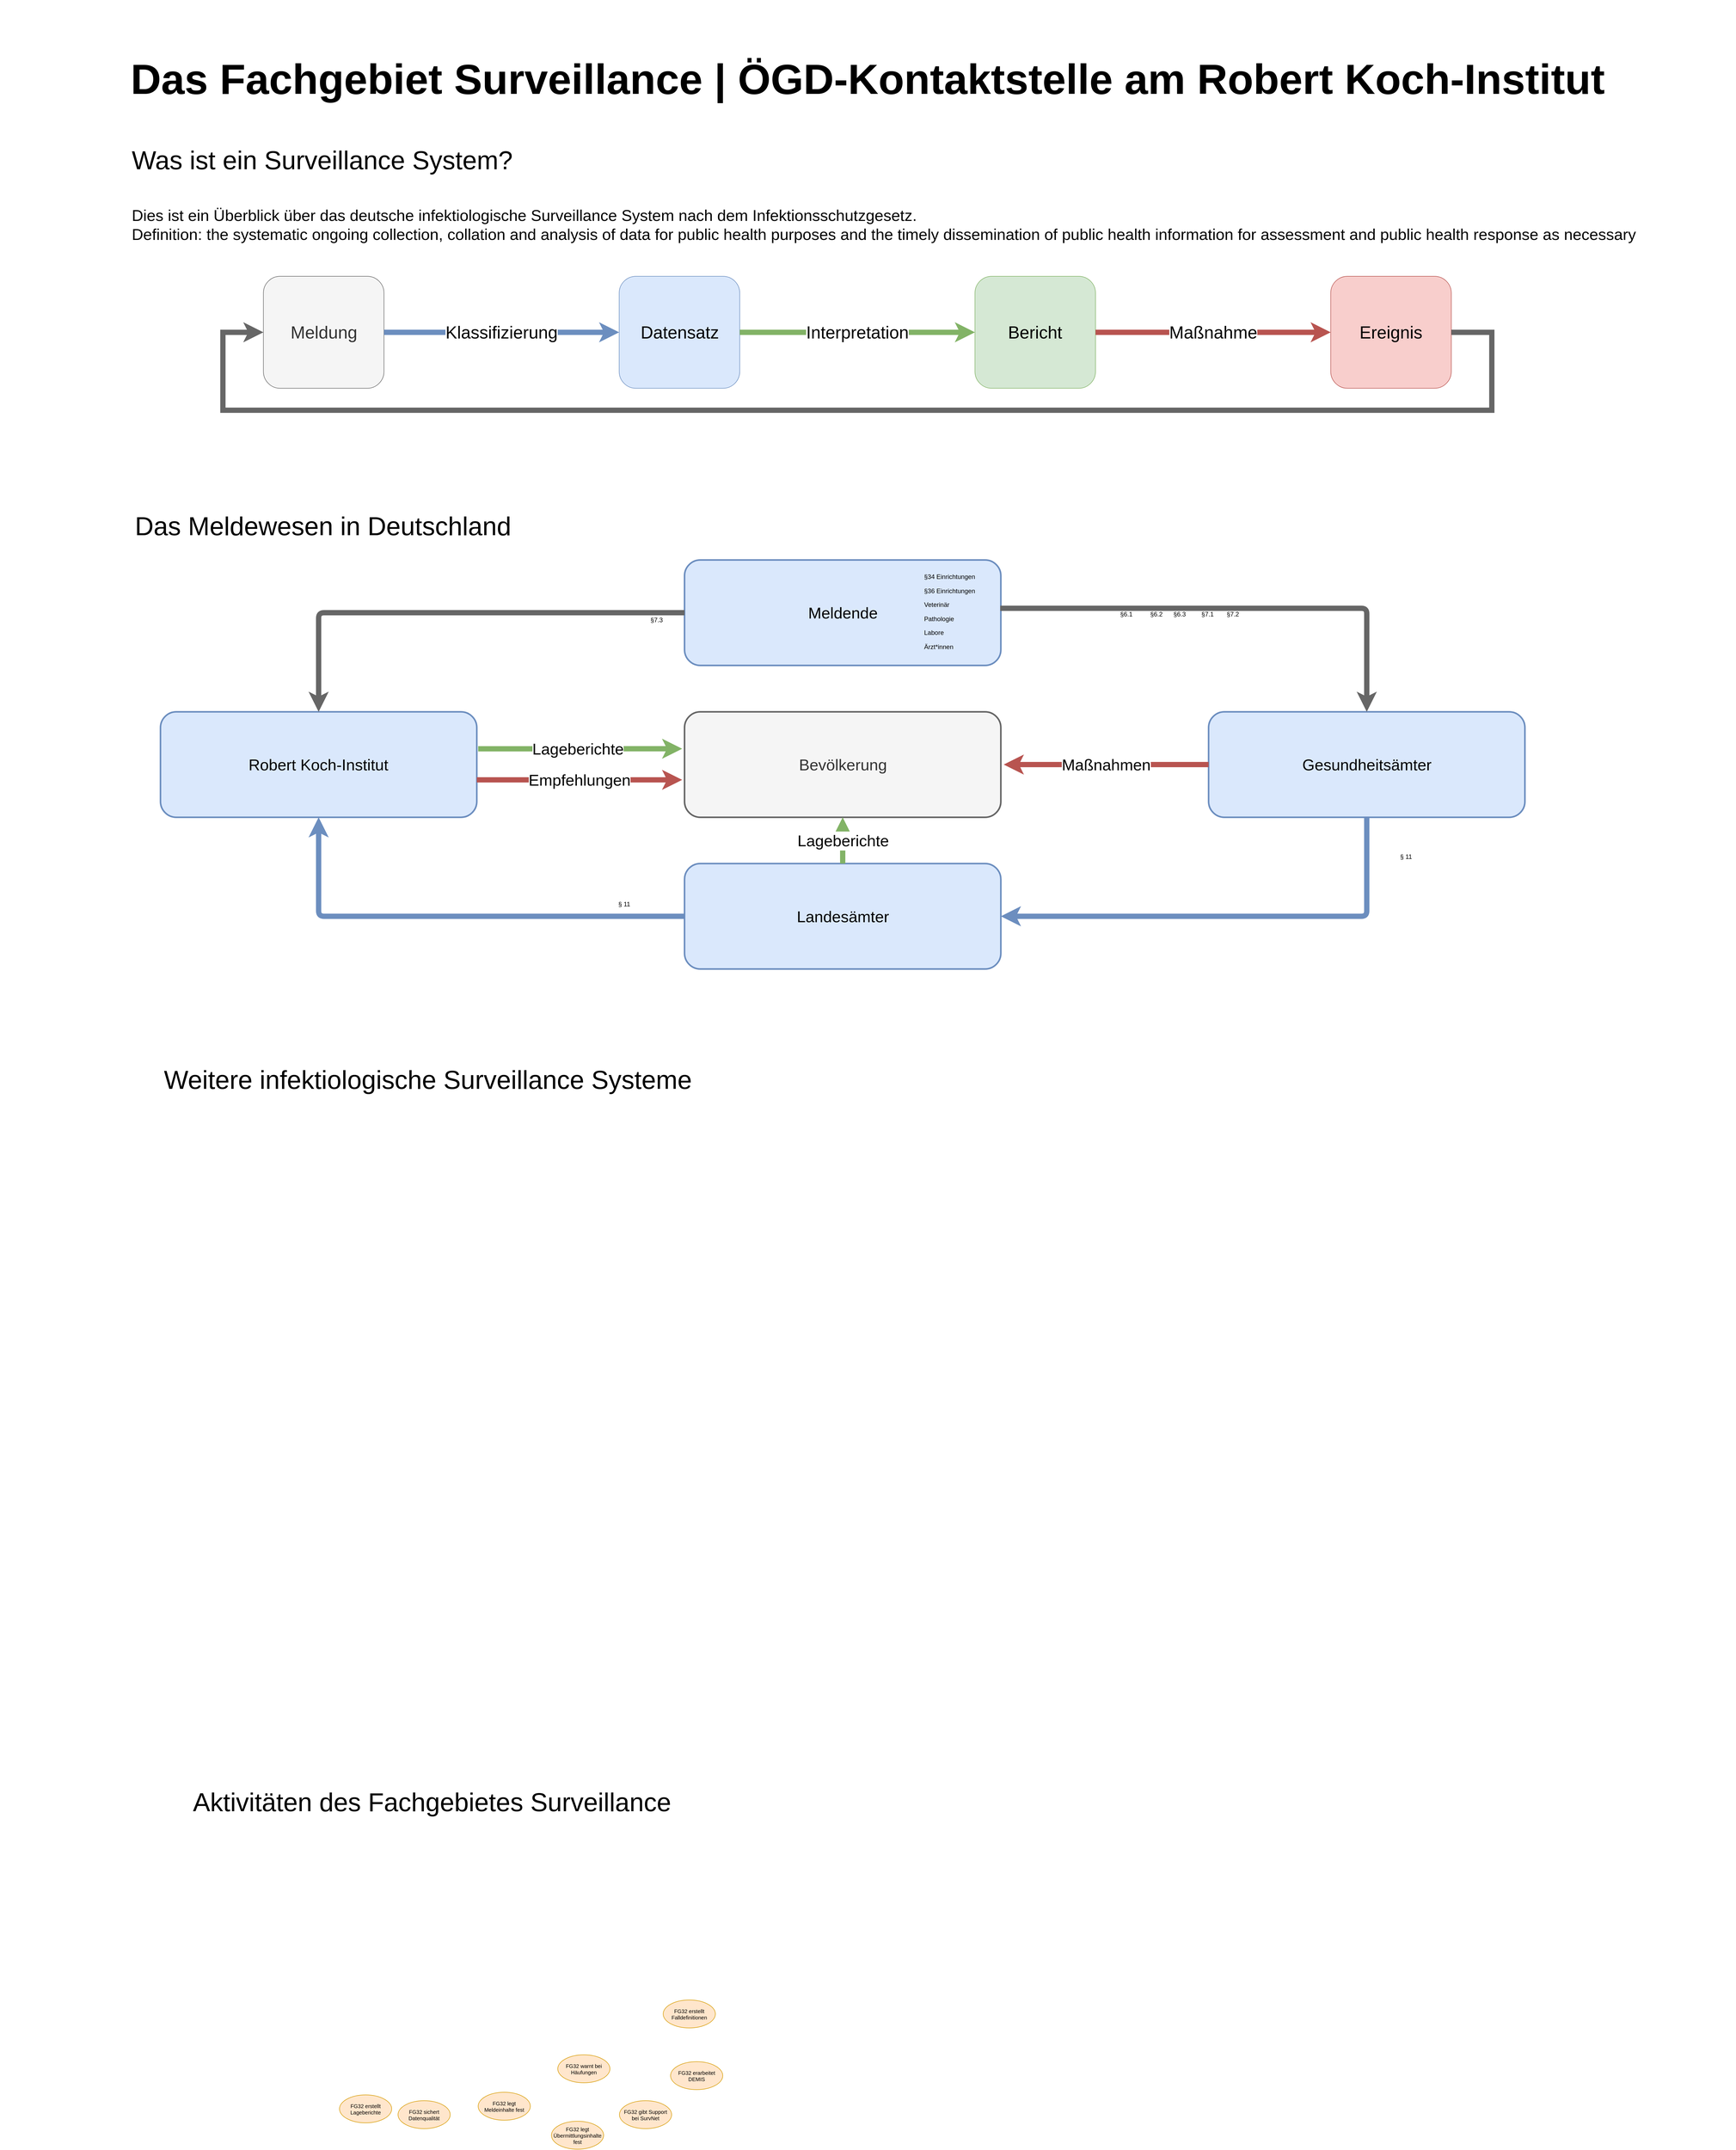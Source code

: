 <mxfile version="20.2.8" type="github">
  <diagram id="PCdTuPednkusaLk7QfRH" name="Page-1">
    <mxGraphModel dx="7110" dy="3900" grid="0" gridSize="10" guides="1" tooltips="1" connect="1" arrows="1" fold="1" page="1" pageScale="1" pageWidth="3300" pageHeight="4681" math="0" shadow="0">
      <root>
        <mxCell id="0" />
        <mxCell id="1" parent="0" />
        <mxCell id="fZpmpn9y3ByHib3t7wht-14" value="FG32 erstellt Falldefinitionen" style="ellipse;whiteSpace=wrap;html=1;fontSize=10;fillColor=#ffe6cc;strokeColor=#d79b00;" parent="1" vertex="1">
          <mxGeometry x="1262" y="3919" width="99" height="53" as="geometry" />
        </mxCell>
        <mxCell id="fZpmpn9y3ByHib3t7wht-18" value="FG32 erarbeitet DEMIS" style="ellipse;whiteSpace=wrap;html=1;fontSize=10;fillColor=#ffe6cc;strokeColor=#d79b00;" parent="1" vertex="1">
          <mxGeometry x="1276" y="4036" width="99" height="53" as="geometry" />
        </mxCell>
        <mxCell id="fZpmpn9y3ByHib3t7wht-20" value="FG32 legt Meldeinhalte fest" style="ellipse;whiteSpace=wrap;html=1;fontSize=10;fillColor=#ffe6cc;strokeColor=#d79b00;" parent="1" vertex="1">
          <mxGeometry x="911" y="4094" width="99" height="53" as="geometry" />
        </mxCell>
        <mxCell id="fZpmpn9y3ByHib3t7wht-22" value="FG32 erstellt Lageberichte" style="ellipse;whiteSpace=wrap;html=1;fontSize=10;fillColor=#ffe6cc;strokeColor=#d79b00;" parent="1" vertex="1">
          <mxGeometry x="648" y="4099" width="99" height="53" as="geometry" />
        </mxCell>
        <mxCell id="fZpmpn9y3ByHib3t7wht-23" value="FG32 legt Übermittlungsinhalte fest" style="ellipse;whiteSpace=wrap;html=1;fontSize=10;fillColor=#ffe6cc;strokeColor=#d79b00;" parent="1" vertex="1">
          <mxGeometry x="1050" y="4149" width="99" height="53" as="geometry" />
        </mxCell>
        <mxCell id="fZpmpn9y3ByHib3t7wht-24" value="FG32 gibt Support bei SurvNet" style="ellipse;whiteSpace=wrap;html=1;fontSize=10;fillColor=#ffe6cc;strokeColor=#d79b00;" parent="1" vertex="1">
          <mxGeometry x="1179" y="4110" width="99" height="53" as="geometry" />
        </mxCell>
        <mxCell id="fZpmpn9y3ByHib3t7wht-26" value="FG32 sichert Datenqualität" style="ellipse;whiteSpace=wrap;html=1;fontSize=10;fillColor=#ffe6cc;strokeColor=#d79b00;" parent="1" vertex="1">
          <mxGeometry x="759" y="4110" width="99" height="53" as="geometry" />
        </mxCell>
        <mxCell id="fZpmpn9y3ByHib3t7wht-28" value="Das Fachgebiet Surveillance | ÖGD-Kontaktstelle am Robert Koch-Institut" style="text;html=1;strokeColor=none;fillColor=none;align=center;verticalAlign=middle;whiteSpace=wrap;rounded=0;fontSize=80;fontStyle=1" parent="1" vertex="1">
          <mxGeometry x="4" y="126" width="3292" height="299" as="geometry" />
        </mxCell>
        <mxCell id="fZpmpn9y3ByHib3t7wht-30" style="edgeStyle=orthogonalEdgeStyle;curved=1;orthogonalLoop=1;jettySize=auto;html=1;exitX=0.5;exitY=1;exitDx=0;exitDy=0;fontSize=29;endArrow=classic;endFill=1;strokeWidth=1;" parent="1" source="fZpmpn9y3ByHib3t7wht-28" target="fZpmpn9y3ByHib3t7wht-28" edge="1">
          <mxGeometry relative="1" as="geometry" />
        </mxCell>
        <mxCell id="fZpmpn9y3ByHib3t7wht-31" value="FG32 warnt bei Häufungen" style="ellipse;whiteSpace=wrap;html=1;fontSize=10;fillColor=#ffe6cc;strokeColor=#d79b00;" parent="1" vertex="1">
          <mxGeometry x="1062" y="4023" width="99" height="53" as="geometry" />
        </mxCell>
        <mxCell id="fZpmpn9y3ByHib3t7wht-2" value="Meldung" style="rounded=1;whiteSpace=wrap;html=1;fillColor=#f5f5f5;fontColor=#333333;strokeColor=#666666;fontSize=33;" parent="1" vertex="1">
          <mxGeometry x="503.659" y="650" width="228.702" height="212.4" as="geometry" />
        </mxCell>
        <mxCell id="fZpmpn9y3ByHib3t7wht-3" value="Datensatz" style="rounded=1;whiteSpace=wrap;html=1;fillColor=#dae8fc;strokeColor=#6c8ebf;fontSize=33;" parent="1" vertex="1">
          <mxGeometry x="1178.519" y="650" width="228.702" height="212.4" as="geometry" />
        </mxCell>
        <mxCell id="fZpmpn9y3ByHib3t7wht-6" value="&lt;div style=&quot;font-size: 33px;&quot;&gt;Klassifizierung&lt;/div&gt;" style="edgeStyle=orthogonalEdgeStyle;rounded=0;orthogonalLoop=1;jettySize=auto;html=1;exitX=1;exitY=0.5;exitDx=0;exitDy=0;entryX=0;entryY=0.5;entryDx=0;entryDy=0;fillColor=#dae8fc;strokeColor=#6c8ebf;strokeWidth=10;fontSize=33;" parent="1" source="fZpmpn9y3ByHib3t7wht-2" target="fZpmpn9y3ByHib3t7wht-3" edge="1">
          <mxGeometry relative="1" as="geometry" />
        </mxCell>
        <mxCell id="fZpmpn9y3ByHib3t7wht-4" value="Bericht" style="rounded=1;whiteSpace=wrap;html=1;fillColor=#d5e8d4;strokeColor=#82b366;fontSize=33;" parent="1" vertex="1">
          <mxGeometry x="1853.379" y="650" width="228.702" height="212.4" as="geometry" />
        </mxCell>
        <mxCell id="fZpmpn9y3ByHib3t7wht-7" value="Interpretation" style="edgeStyle=orthogonalEdgeStyle;rounded=0;orthogonalLoop=1;jettySize=auto;html=1;exitX=1;exitY=0.5;exitDx=0;exitDy=0;fillColor=#d5e8d4;strokeColor=#82b366;strokeWidth=10;fontSize=33;" parent="1" source="fZpmpn9y3ByHib3t7wht-3" target="fZpmpn9y3ByHib3t7wht-4" edge="1">
          <mxGeometry relative="1" as="geometry" />
        </mxCell>
        <mxCell id="fZpmpn9y3ByHib3t7wht-5" value="Ereignis" style="rounded=1;whiteSpace=wrap;html=1;fillColor=#f8cecc;strokeColor=#b85450;fontSize=33;" parent="1" vertex="1">
          <mxGeometry x="2528.238" y="650" width="228.702" height="212.4" as="geometry" />
        </mxCell>
        <mxCell id="fZpmpn9y3ByHib3t7wht-8" value="Maßnahme" style="edgeStyle=orthogonalEdgeStyle;rounded=0;orthogonalLoop=1;jettySize=auto;html=1;exitX=1;exitY=0.5;exitDx=0;exitDy=0;entryX=0;entryY=0.5;entryDx=0;entryDy=0;fillColor=#f8cecc;strokeColor=#b85450;strokeWidth=10;fontSize=33;" parent="1" source="fZpmpn9y3ByHib3t7wht-4" target="fZpmpn9y3ByHib3t7wht-5" edge="1">
          <mxGeometry relative="1" as="geometry" />
        </mxCell>
        <mxCell id="fZpmpn9y3ByHib3t7wht-12" value="" style="edgeStyle=orthogonalEdgeStyle;rounded=0;orthogonalLoop=1;jettySize=auto;html=1;exitX=1;exitY=0.5;exitDx=0;exitDy=0;entryX=0;entryY=0.5;entryDx=0;entryDy=0;fontSize=33;endArrow=classic;endFill=1;strokeWidth=10;fillColor=#f5f5f5;strokeColor=#666666;" parent="1" source="fZpmpn9y3ByHib3t7wht-5" target="fZpmpn9y3ByHib3t7wht-2" edge="1">
          <mxGeometry relative="1" as="geometry">
            <mxPoint x="2756.941" y="756.2" as="sourcePoint" />
            <mxPoint x="503.659" y="756.2" as="targetPoint" />
            <Array as="points">
              <mxPoint x="2833.8" y="756" />
              <mxPoint x="2833.8" y="904" />
              <mxPoint x="426.8" y="904" />
              <mxPoint x="426.8" y="756" />
            </Array>
          </mxGeometry>
        </mxCell>
        <mxCell id="lvOyBxjIi6jX6nLMWF4I-2" value="Was ist ein Surveillance System?" style="text;html=1;strokeColor=none;fillColor=none;align=left;verticalAlign=middle;whiteSpace=wrap;rounded=0;fontSize=49;" vertex="1" parent="1">
          <mxGeometry x="252" y="415" width="996" height="30" as="geometry" />
        </mxCell>
        <mxCell id="lvOyBxjIi6jX6nLMWF4I-3" value="&lt;br style=&quot;font-size: 30px;&quot;&gt;Dies ist ein Überblick über das deutsche infektiologische Surveillance System nach dem Infektionsschutzgesetz.&lt;br style=&quot;font-size: 30px;&quot;&gt;Definition: the systematic ongoing collection, collation and analysis of data for public health purposes and the timely dissemination of public health information for assessment and public health response as necessary" style="text;html=1;strokeColor=none;fillColor=none;align=left;verticalAlign=middle;whiteSpace=wrap;rounded=0;fontSize=30;" vertex="1" parent="1">
          <mxGeometry x="252" y="519" width="2912" height="30" as="geometry" />
        </mxCell>
        <mxCell id="lvOyBxjIi6jX6nLMWF4I-4" value="Das Meldewesen in Deutschland" style="text;html=1;strokeColor=none;fillColor=none;align=left;verticalAlign=middle;whiteSpace=wrap;rounded=0;fontSize=49;" vertex="1" parent="1">
          <mxGeometry x="258" y="1109" width="996" height="30" as="geometry" />
        </mxCell>
        <mxCell id="kd0Iuf0_5TcYoFRnLQND-27" value="Meldende" style="rounded=1;whiteSpace=wrap;html=1;fillColor=#dae8fc;strokeColor=#6c8ebf;align=center;spacing=2;verticalAlign=middle;fontStyle=0;fontSize=30;strokeWidth=3;" parent="1" vertex="1">
          <mxGeometry x="1302.5" y="1188" width="600" height="200" as="geometry" />
        </mxCell>
        <mxCell id="kd0Iuf0_5TcYoFRnLQND-7" value="Gesundheitsämter" style="rounded=1;whiteSpace=wrap;html=1;fillColor=#dae8fc;strokeColor=#6c8ebf;strokeWidth=3;fontStyle=0;fontSize=30;" parent="1" vertex="1">
          <mxGeometry x="2296.584" y="1476" width="600" height="200" as="geometry" />
        </mxCell>
        <mxCell id="kd0Iuf0_5TcYoFRnLQND-8" value="Landesämter" style="rounded=1;whiteSpace=wrap;html=1;fillColor=#dae8fc;strokeColor=#6c8ebf;strokeWidth=3;fontStyle=0;fontSize=30;" parent="1" vertex="1">
          <mxGeometry x="1302.5" y="1763.692" width="600" height="200" as="geometry" />
        </mxCell>
        <mxCell id="fZpmpn9y3ByHib3t7wht-33" style="orthogonalLoop=1;jettySize=auto;html=1;exitX=1;exitY=0.5;exitDx=0;exitDy=0;fontSize=30;endArrow=classic;endFill=1;strokeWidth=10;fillColor=#d5e8d4;strokeColor=#82b366;rounded=0;" parent="1" edge="1">
          <mxGeometry relative="1" as="geometry">
            <mxPoint x="910.996" y="1546.102" as="sourcePoint" />
            <mxPoint x="1298" y="1546" as="targetPoint" />
          </mxGeometry>
        </mxCell>
        <mxCell id="fZpmpn9y3ByHib3t7wht-39" value="Lageberichte" style="edgeLabel;html=1;align=center;verticalAlign=middle;resizable=0;points=[];fontSize=30;" parent="fZpmpn9y3ByHib3t7wht-33" vertex="1" connectable="0">
          <mxGeometry x="0.187" y="1" relative="1" as="geometry">
            <mxPoint x="-41" y="1" as="offset" />
          </mxGeometry>
        </mxCell>
        <mxCell id="kd0Iuf0_5TcYoFRnLQND-9" value="Robert Koch-Institut" style="rounded=1;whiteSpace=wrap;html=1;fillColor=#dae8fc;strokeColor=#6c8ebf;strokeWidth=3;fontStyle=0;fontSize=30;" parent="1" vertex="1">
          <mxGeometry x="308.42" y="1476" width="600" height="200" as="geometry" />
        </mxCell>
        <mxCell id="kd0Iuf0_5TcYoFRnLQND-10" value="" style="edgeStyle=orthogonalEdgeStyle;rounded=1;orthogonalLoop=1;jettySize=auto;html=1;exitX=0.5;exitY=1;exitDx=0;exitDy=0;entryX=1;entryY=0.5;entryDx=0;entryDy=0;strokeWidth=10;fillColor=#dae8fc;strokeColor=#6c8ebf;fontSize=30;" parent="1" source="kd0Iuf0_5TcYoFRnLQND-7" target="kd0Iuf0_5TcYoFRnLQND-8" edge="1">
          <mxGeometry relative="1" as="geometry">
            <mxPoint x="1790.349" y="1247.96" as="sourcePoint" />
            <mxPoint x="2437.658" y="1363.615" as="targetPoint" />
          </mxGeometry>
        </mxCell>
        <mxCell id="kd0Iuf0_5TcYoFRnLQND-11" value="" style="edgeStyle=orthogonalEdgeStyle;rounded=1;orthogonalLoop=1;jettySize=auto;html=1;exitX=0;exitY=0.5;exitDx=0;exitDy=0;entryX=0.5;entryY=1;entryDx=0;entryDy=0;fillColor=#dae8fc;strokeColor=#6c8ebf;strokeWidth=10;fontSize=30;" parent="1" source="kd0Iuf0_5TcYoFRnLQND-8" target="kd0Iuf0_5TcYoFRnLQND-9" edge="1">
          <mxGeometry relative="1" as="geometry">
            <mxPoint x="2900.022" y="1826.692" as="sourcePoint" />
            <mxPoint x="2086.262" y="2422.077" as="targetPoint" />
          </mxGeometry>
        </mxCell>
        <mxCell id="kd0Iuf0_5TcYoFRnLQND-14" value="" style="edgeStyle=orthogonalEdgeStyle;rounded=1;orthogonalLoop=1;jettySize=auto;html=1;entryX=0.5;entryY=0;entryDx=0;entryDy=0;fillColor=#f5f5f5;strokeColor=#666666;strokeWidth=10;exitX=0.998;exitY=0.458;exitDx=0;exitDy=0;exitPerimeter=0;fontSize=30;" parent="1" source="kd0Iuf0_5TcYoFRnLQND-27" target="kd0Iuf0_5TcYoFRnLQND-7" edge="1">
          <mxGeometry relative="1" as="geometry">
            <mxPoint x="2724.324" y="1072.538" as="sourcePoint" />
            <mxPoint x="2941.635" y="1959" as="targetPoint" />
          </mxGeometry>
        </mxCell>
        <mxCell id="kd0Iuf0_5TcYoFRnLQND-17" value="Bevölkerung" style="rounded=1;whiteSpace=wrap;html=1;fillColor=#f5f5f5;strokeColor=#666666;fontColor=#333333;strokeWidth=3;fontSize=30;" parent="1" vertex="1">
          <mxGeometry x="1302.5" y="1476" width="600" height="200" as="geometry" />
        </mxCell>
        <mxCell id="fZpmpn9y3ByHib3t7wht-34" value="Lageberichte" style="orthogonalLoop=1;jettySize=auto;html=1;exitX=0.5;exitY=0;exitDx=0;exitDy=0;entryX=0.5;entryY=1;entryDx=0;entryDy=0;fontSize=30;endArrow=classic;endFill=1;strokeWidth=10;fillColor=#d5e8d4;strokeColor=#82b366;" parent="1" source="kd0Iuf0_5TcYoFRnLQND-8" target="kd0Iuf0_5TcYoFRnLQND-17" edge="1">
          <mxGeometry relative="1" as="geometry">
            <mxPoint x="1032.073" y="1615" as="sourcePoint" />
            <mxPoint x="1522.178" y="1615" as="targetPoint" />
          </mxGeometry>
        </mxCell>
        <mxCell id="fZpmpn9y3ByHib3t7wht-38" value="&lt;font style=&quot;font-size: 30px;&quot;&gt;Empfehlungen&lt;/font&gt;" style="edgeStyle=orthogonalEdgeStyle;curved=1;orthogonalLoop=1;jettySize=auto;html=1;exitX=1;exitY=0.5;exitDx=0;exitDy=0;fontSize=30;endArrow=classic;endFill=1;strokeWidth=10;fillColor=#f8cecc;strokeColor=#b85450;" parent="1" edge="1">
          <mxGeometry relative="1" as="geometry">
            <mxPoint x="908.42" y="1604.998" as="sourcePoint" />
            <mxPoint x="1298" y="1605" as="targetPoint" />
          </mxGeometry>
        </mxCell>
        <mxCell id="fZpmpn9y3ByHib3t7wht-40" value="Maßnahmen" style="edgeStyle=orthogonalEdgeStyle;orthogonalLoop=1;jettySize=auto;html=1;exitX=0;exitY=0.5;exitDx=0;exitDy=0;fontSize=30;endArrow=classic;endFill=1;strokeWidth=10;fillColor=#f8cecc;strokeColor=#b85450;rounded=0;" parent="1" edge="1">
          <mxGeometry relative="1" as="geometry">
            <mxPoint x="2296.587" y="1575.995" as="sourcePoint" />
            <mxPoint x="1908" y="1576" as="targetPoint" />
          </mxGeometry>
        </mxCell>
        <mxCell id="fZpmpn9y3ByHib3t7wht-41" value="" style="edgeStyle=orthogonalEdgeStyle;rounded=1;orthogonalLoop=1;jettySize=auto;html=1;entryX=0.5;entryY=0;entryDx=0;entryDy=0;fillColor=#f5f5f5;strokeColor=#666666;strokeWidth=10;exitX=0;exitY=0.5;exitDx=0;exitDy=0;fontSize=30;" parent="1" source="kd0Iuf0_5TcYoFRnLQND-27" target="kd0Iuf0_5TcYoFRnLQND-9" edge="1">
          <mxGeometry relative="1" as="geometry">
            <mxPoint x="2029.669" y="1321.674" as="sourcePoint" />
            <mxPoint x="2742.818" y="1548.846" as="targetPoint" />
          </mxGeometry>
        </mxCell>
        <mxCell id="lvOyBxjIi6jX6nLMWF4I-6" value="Weitere infektiologische Surveillance Systeme" style="text;html=1;strokeColor=none;fillColor=none;align=left;verticalAlign=middle;whiteSpace=wrap;rounded=0;fontSize=49;" vertex="1" parent="1">
          <mxGeometry x="313" y="2159" width="2546" height="30" as="geometry" />
        </mxCell>
        <mxCell id="lvOyBxjIi6jX6nLMWF4I-7" value="Aktivitäten des Fachgebietes Surveillance" style="text;html=1;strokeColor=none;fillColor=none;align=left;verticalAlign=middle;whiteSpace=wrap;rounded=0;fontSize=49;" vertex="1" parent="1">
          <mxGeometry x="368" y="3529" width="2546" height="30" as="geometry" />
        </mxCell>
        <mxCell id="lvOyBxjIi6jX6nLMWF4I-12" value="Ärzt*innen" style="text;html=1;strokeColor=none;fillColor=none;align=left;verticalAlign=middle;whiteSpace=wrap;rounded=0;fontSize=12;flipV=0;" vertex="1" parent="1">
          <mxGeometry x="1755" y="1338" width="60" height="30" as="geometry" />
        </mxCell>
        <mxCell id="lvOyBxjIi6jX6nLMWF4I-13" value="Labore" style="text;html=1;strokeColor=none;fillColor=none;align=left;verticalAlign=middle;whiteSpace=wrap;rounded=0;fontSize=12;flipV=0;" vertex="1" parent="1">
          <mxGeometry x="1755" y="1311" width="60" height="30" as="geometry" />
        </mxCell>
        <mxCell id="lvOyBxjIi6jX6nLMWF4I-14" value="§34 Einrichtungen" style="text;html=1;strokeColor=none;fillColor=none;align=left;verticalAlign=middle;whiteSpace=wrap;rounded=0;fontSize=12;flipV=0;" vertex="1" parent="1">
          <mxGeometry x="1755" y="1205" width="102" height="30" as="geometry" />
        </mxCell>
        <mxCell id="lvOyBxjIi6jX6nLMWF4I-15" value="§36 Einrichtungen" style="text;html=1;strokeColor=none;fillColor=none;align=left;verticalAlign=middle;whiteSpace=wrap;rounded=0;fontSize=12;flipV=0;" vertex="1" parent="1">
          <mxGeometry x="1755" y="1232" width="102" height="30" as="geometry" />
        </mxCell>
        <mxCell id="lvOyBxjIi6jX6nLMWF4I-17" value="&lt;div&gt;Veterinär&lt;/div&gt;" style="text;html=1;strokeColor=none;fillColor=none;align=left;verticalAlign=middle;whiteSpace=wrap;rounded=0;fontSize=12;flipV=0;" vertex="1" parent="1">
          <mxGeometry x="1755" y="1258" width="102" height="30" as="geometry" />
        </mxCell>
        <mxCell id="lvOyBxjIi6jX6nLMWF4I-18" value="Pathologie" style="text;html=1;strokeColor=none;fillColor=none;align=left;verticalAlign=middle;whiteSpace=wrap;rounded=0;fontSize=12;flipV=0;" vertex="1" parent="1">
          <mxGeometry x="1755" y="1285" width="102" height="30" as="geometry" />
        </mxCell>
        <mxCell id="lvOyBxjIi6jX6nLMWF4I-19" value="&lt;div&gt;§6.1&lt;/div&gt;" style="text;html=1;strokeColor=none;fillColor=none;align=left;verticalAlign=middle;whiteSpace=wrap;rounded=0;fontSize=12;flipV=0;" vertex="1" parent="1">
          <mxGeometry x="2127" y="1276" width="42" height="30" as="geometry" />
        </mxCell>
        <mxCell id="lvOyBxjIi6jX6nLMWF4I-20" value="§6.2" style="text;html=1;strokeColor=none;fillColor=none;align=left;verticalAlign=middle;whiteSpace=wrap;rounded=0;fontSize=12;flipV=0;" vertex="1" parent="1">
          <mxGeometry x="2184" y="1276" width="42" height="30" as="geometry" />
        </mxCell>
        <mxCell id="lvOyBxjIi6jX6nLMWF4I-21" value="§6.3" style="text;html=1;strokeColor=none;fillColor=none;align=left;verticalAlign=middle;whiteSpace=wrap;rounded=0;fontSize=12;flipV=0;" vertex="1" parent="1">
          <mxGeometry x="2228" y="1276" width="42" height="30" as="geometry" />
        </mxCell>
        <mxCell id="lvOyBxjIi6jX6nLMWF4I-22" value="§7.1" style="text;html=1;strokeColor=none;fillColor=none;align=left;verticalAlign=middle;whiteSpace=wrap;rounded=0;fontSize=12;flipV=0;" vertex="1" parent="1">
          <mxGeometry x="2281" y="1276" width="42" height="30" as="geometry" />
        </mxCell>
        <mxCell id="lvOyBxjIi6jX6nLMWF4I-23" value="§7.2" style="text;html=1;strokeColor=none;fillColor=none;align=left;verticalAlign=middle;whiteSpace=wrap;rounded=0;fontSize=12;flipV=0;" vertex="1" parent="1">
          <mxGeometry x="2329" y="1276" width="42" height="30" as="geometry" />
        </mxCell>
        <mxCell id="lvOyBxjIi6jX6nLMWF4I-24" value="§7.3" style="text;html=1;strokeColor=none;fillColor=none;align=left;verticalAlign=middle;whiteSpace=wrap;rounded=0;fontSize=12;flipV=0;" vertex="1" parent="1">
          <mxGeometry x="1236" y="1286.5" width="42" height="30" as="geometry" />
        </mxCell>
        <mxCell id="lvOyBxjIi6jX6nLMWF4I-26" value="§ 11" style="text;html=1;strokeColor=none;fillColor=none;align=left;verticalAlign=middle;whiteSpace=wrap;rounded=0;fontSize=12;flipV=0;" vertex="1" parent="1">
          <mxGeometry x="2658" y="1736" width="42" height="30" as="geometry" />
        </mxCell>
        <mxCell id="lvOyBxjIi6jX6nLMWF4I-27" value="§ 11" style="text;html=1;strokeColor=none;fillColor=none;align=left;verticalAlign=middle;whiteSpace=wrap;rounded=0;fontSize=12;flipV=0;" vertex="1" parent="1">
          <mxGeometry x="1175" y="1826" width="42" height="30" as="geometry" />
        </mxCell>
      </root>
    </mxGraphModel>
  </diagram>
</mxfile>
